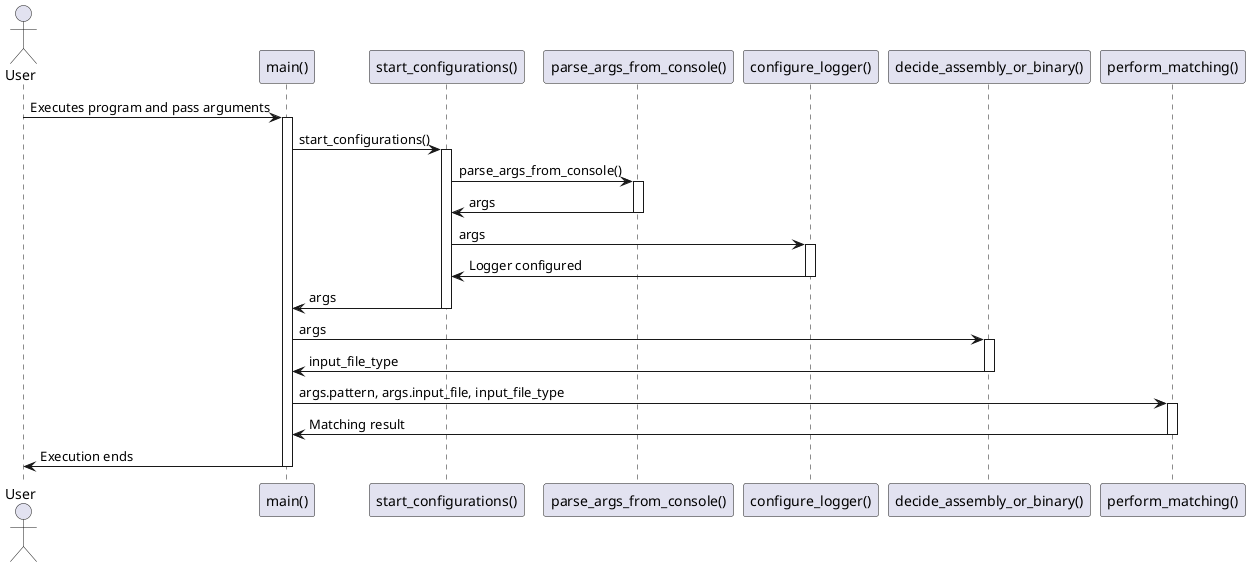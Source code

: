 @startuml sequence_diagram_main_module
actor User
participant "main()" as Main
participant "start_configurations()" as StartConfig
participant "parse_args_from_console()" as ParseArgs
participant "configure_logger()" as ConfigLogger
participant "decide_assembly_or_binary()" as DecideType
participant "perform_matching()" as PerformMatching

User -> Main: Executes program and pass arguments
activate Main

Main -> StartConfig: start_configurations()
activate StartConfig

StartConfig -> ParseArgs: parse_args_from_console()
activate ParseArgs
ParseArgs -> StartConfig: args
deactivate ParseArgs

StartConfig -> ConfigLogger: args
activate ConfigLogger
ConfigLogger -> StartConfig: Logger configured
deactivate ConfigLogger

StartConfig -> Main: args
deactivate StartConfig

Main -> DecideType: args
activate DecideType
DecideType -> Main: input_file_type
deactivate DecideType

Main -> PerformMatching: args.pattern, args.input_file, input_file_type
activate PerformMatching
PerformMatching -> Main: Matching result
deactivate PerformMatching

Main -> User: Execution ends
deactivate Main
@enduml
